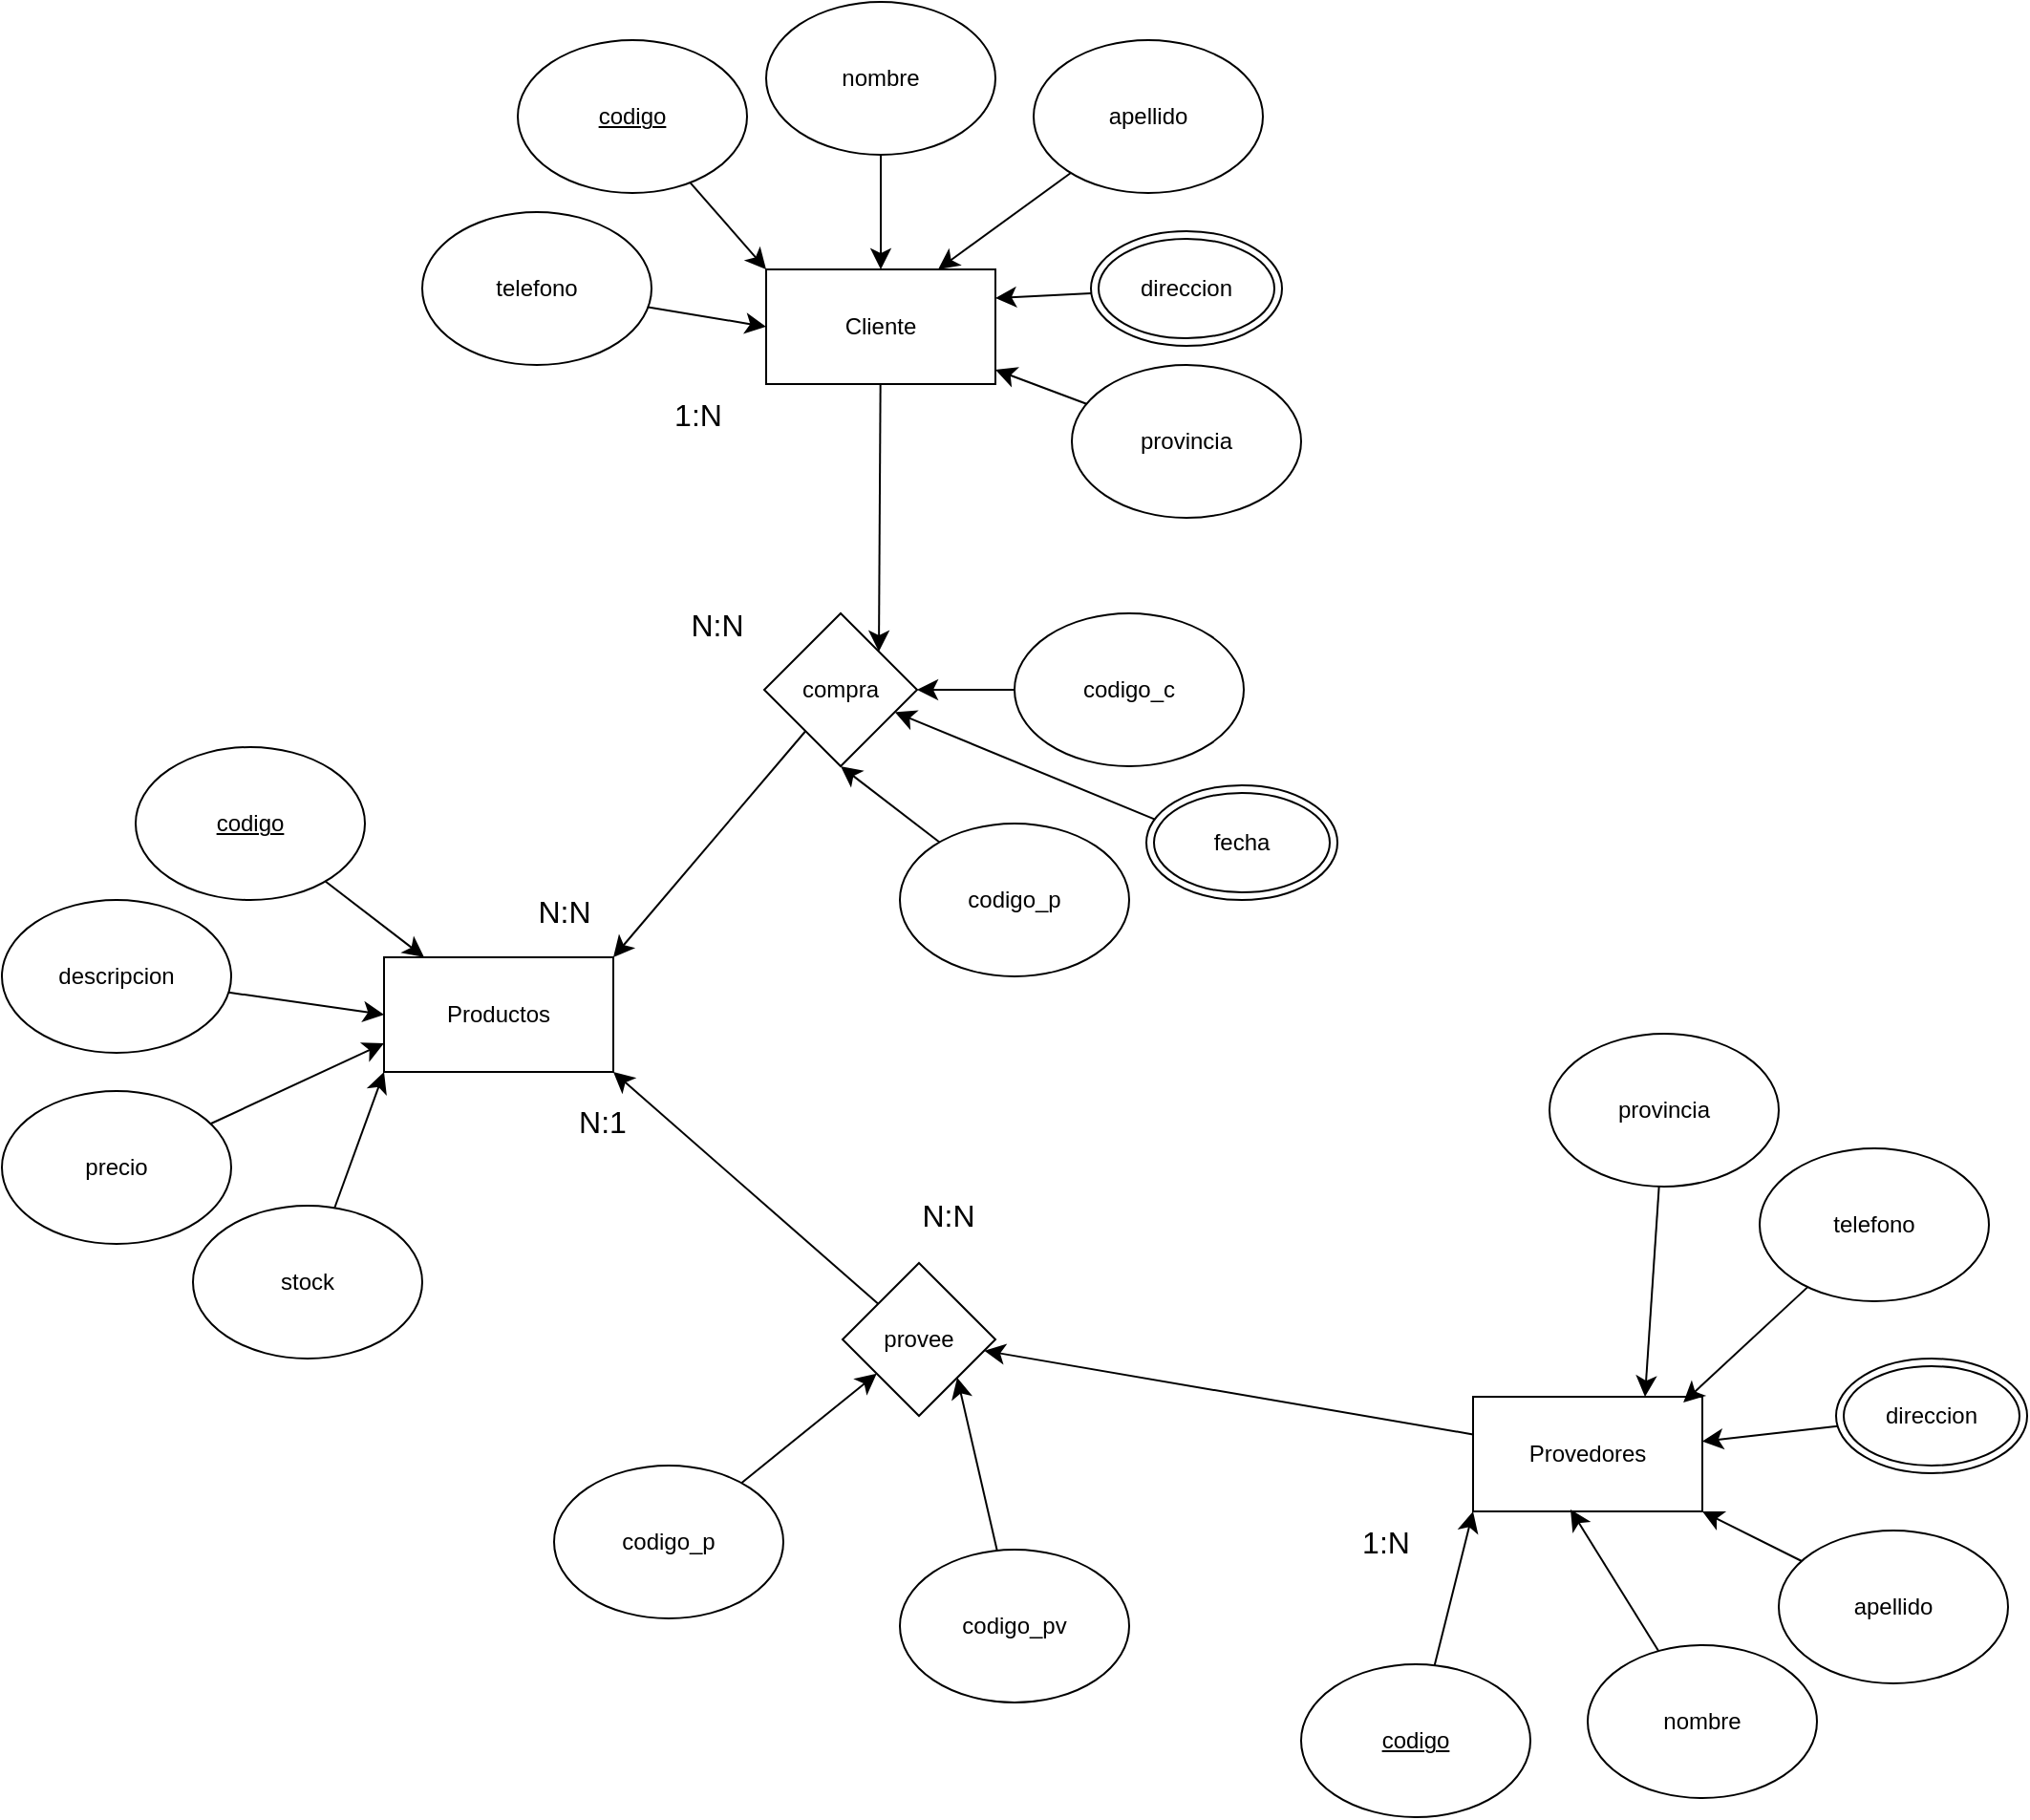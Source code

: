 <mxfile version="24.4.4" type="github">
  <diagram name="Page-1" id="xl90o_ncX3FtT9oaAQV7">
    <mxGraphModel dx="2300" dy="1937" grid="1" gridSize="10" guides="1" tooltips="1" connect="1" arrows="1" fold="1" page="0" pageScale="1" pageWidth="850" pageHeight="1100" math="0" shadow="0">
      <root>
        <mxCell id="0" />
        <mxCell id="1" parent="0" />
        <mxCell id="ApS_2ez4Vpegle8OtIUS-1" value="Productos" style="rounded=0;whiteSpace=wrap;html=1;gradientColor=none;" parent="1" vertex="1">
          <mxGeometry x="-190" y="-170" width="120" height="60" as="geometry" />
        </mxCell>
        <mxCell id="ApS_2ez4Vpegle8OtIUS-43" value="" style="edgeStyle=none;curved=1;rounded=0;orthogonalLoop=1;jettySize=auto;html=1;fontSize=12;startSize=8;endSize=8;entryX=1;entryY=0;entryDx=0;entryDy=0;" parent="1" source="ApS_2ez4Vpegle8OtIUS-2" target="ApS_2ez4Vpegle8OtIUS-42" edge="1">
          <mxGeometry relative="1" as="geometry">
            <mxPoint x="130" y="-390" as="targetPoint" />
          </mxGeometry>
        </mxCell>
        <mxCell id="ApS_2ez4Vpegle8OtIUS-2" value="Cliente" style="rounded=0;whiteSpace=wrap;html=1;gradientColor=none;" parent="1" vertex="1">
          <mxGeometry x="10" y="-530" width="120" height="60" as="geometry" />
        </mxCell>
        <mxCell id="ApS_2ez4Vpegle8OtIUS-38" value="" style="edgeStyle=none;curved=1;rounded=0;orthogonalLoop=1;jettySize=auto;html=1;fontSize=12;startSize=8;endSize=8;" parent="1" source="ApS_2ez4Vpegle8OtIUS-3" target="ApS_2ez4Vpegle8OtIUS-37" edge="1">
          <mxGeometry relative="1" as="geometry" />
        </mxCell>
        <mxCell id="ApS_2ez4Vpegle8OtIUS-3" value="Provedores" style="rounded=0;whiteSpace=wrap;html=1;gradientColor=none;" parent="1" vertex="1">
          <mxGeometry x="380" y="60" width="120" height="60" as="geometry" />
        </mxCell>
        <mxCell id="ApS_2ez4Vpegle8OtIUS-10" style="edgeStyle=none;curved=1;rounded=0;orthogonalLoop=1;jettySize=auto;html=1;fontSize=12;startSize=8;endSize=8;" parent="1" source="ApS_2ez4Vpegle8OtIUS-4" target="ApS_2ez4Vpegle8OtIUS-1" edge="1">
          <mxGeometry relative="1" as="geometry" />
        </mxCell>
        <mxCell id="ApS_2ez4Vpegle8OtIUS-4" value="&lt;u&gt;codigo&lt;/u&gt;" style="ellipse;whiteSpace=wrap;html=1;" parent="1" vertex="1">
          <mxGeometry x="-320" y="-280" width="120" height="80" as="geometry" />
        </mxCell>
        <mxCell id="ApS_2ez4Vpegle8OtIUS-14" style="edgeStyle=none;curved=1;rounded=0;orthogonalLoop=1;jettySize=auto;html=1;entryX=0;entryY=0;entryDx=0;entryDy=0;fontSize=12;startSize=8;endSize=8;" parent="1" source="ApS_2ez4Vpegle8OtIUS-5" target="ApS_2ez4Vpegle8OtIUS-2" edge="1">
          <mxGeometry relative="1" as="geometry" />
        </mxCell>
        <mxCell id="ApS_2ez4Vpegle8OtIUS-5" value="&lt;u&gt;codigo&lt;/u&gt;" style="ellipse;whiteSpace=wrap;html=1;" parent="1" vertex="1">
          <mxGeometry x="-120" y="-650" width="120" height="80" as="geometry" />
        </mxCell>
        <mxCell id="ApS_2ez4Vpegle8OtIUS-25" style="edgeStyle=none;curved=1;rounded=0;orthogonalLoop=1;jettySize=auto;html=1;entryX=0;entryY=1;entryDx=0;entryDy=0;fontSize=12;startSize=8;endSize=8;" parent="1" source="ApS_2ez4Vpegle8OtIUS-6" target="ApS_2ez4Vpegle8OtIUS-3" edge="1">
          <mxGeometry relative="1" as="geometry" />
        </mxCell>
        <mxCell id="ApS_2ez4Vpegle8OtIUS-6" value="&lt;u&gt;codigo&lt;/u&gt;" style="ellipse;whiteSpace=wrap;html=1;" parent="1" vertex="1">
          <mxGeometry x="290" y="200" width="120" height="80" as="geometry" />
        </mxCell>
        <mxCell id="ApS_2ez4Vpegle8OtIUS-11" style="edgeStyle=none;curved=1;rounded=0;orthogonalLoop=1;jettySize=auto;html=1;entryX=0;entryY=0.5;entryDx=0;entryDy=0;fontSize=12;startSize=8;endSize=8;" parent="1" source="ApS_2ez4Vpegle8OtIUS-7" target="ApS_2ez4Vpegle8OtIUS-1" edge="1">
          <mxGeometry relative="1" as="geometry" />
        </mxCell>
        <mxCell id="ApS_2ez4Vpegle8OtIUS-7" value="descripcion" style="ellipse;whiteSpace=wrap;html=1;" parent="1" vertex="1">
          <mxGeometry x="-390" y="-200" width="120" height="80" as="geometry" />
        </mxCell>
        <mxCell id="ApS_2ez4Vpegle8OtIUS-12" style="edgeStyle=none;curved=1;rounded=0;orthogonalLoop=1;jettySize=auto;html=1;entryX=0;entryY=0.75;entryDx=0;entryDy=0;fontSize=12;startSize=8;endSize=8;" parent="1" source="ApS_2ez4Vpegle8OtIUS-8" target="ApS_2ez4Vpegle8OtIUS-1" edge="1">
          <mxGeometry relative="1" as="geometry" />
        </mxCell>
        <mxCell id="ApS_2ez4Vpegle8OtIUS-8" value="precio" style="ellipse;whiteSpace=wrap;html=1;" parent="1" vertex="1">
          <mxGeometry x="-390" y="-100" width="120" height="80" as="geometry" />
        </mxCell>
        <mxCell id="ApS_2ez4Vpegle8OtIUS-13" style="edgeStyle=none;curved=1;rounded=0;orthogonalLoop=1;jettySize=auto;html=1;entryX=0;entryY=1;entryDx=0;entryDy=0;fontSize=12;startSize=8;endSize=8;" parent="1" source="ApS_2ez4Vpegle8OtIUS-9" target="ApS_2ez4Vpegle8OtIUS-1" edge="1">
          <mxGeometry relative="1" as="geometry" />
        </mxCell>
        <mxCell id="ApS_2ez4Vpegle8OtIUS-9" value="stock" style="ellipse;whiteSpace=wrap;html=1;" parent="1" vertex="1">
          <mxGeometry x="-290" y="-40" width="120" height="80" as="geometry" />
        </mxCell>
        <mxCell id="ApS_2ez4Vpegle8OtIUS-16" style="edgeStyle=none;curved=1;rounded=0;orthogonalLoop=1;jettySize=auto;html=1;entryX=0.5;entryY=0;entryDx=0;entryDy=0;fontSize=12;startSize=8;endSize=8;" parent="1" source="ApS_2ez4Vpegle8OtIUS-15" target="ApS_2ez4Vpegle8OtIUS-2" edge="1">
          <mxGeometry relative="1" as="geometry" />
        </mxCell>
        <mxCell id="ApS_2ez4Vpegle8OtIUS-15" value="nombre" style="ellipse;whiteSpace=wrap;html=1;" parent="1" vertex="1">
          <mxGeometry x="10" y="-670" width="120" height="80" as="geometry" />
        </mxCell>
        <mxCell id="ApS_2ez4Vpegle8OtIUS-18" style="edgeStyle=none;curved=1;rounded=0;orthogonalLoop=1;jettySize=auto;html=1;entryX=0.75;entryY=0;entryDx=0;entryDy=0;fontSize=12;startSize=8;endSize=8;" parent="1" source="ApS_2ez4Vpegle8OtIUS-17" target="ApS_2ez4Vpegle8OtIUS-2" edge="1">
          <mxGeometry relative="1" as="geometry" />
        </mxCell>
        <mxCell id="ApS_2ez4Vpegle8OtIUS-17" value="apellido" style="ellipse;whiteSpace=wrap;html=1;" parent="1" vertex="1">
          <mxGeometry x="150" y="-650" width="120" height="80" as="geometry" />
        </mxCell>
        <mxCell id="ApS_2ez4Vpegle8OtIUS-20" style="edgeStyle=none;curved=1;rounded=0;orthogonalLoop=1;jettySize=auto;html=1;entryX=1;entryY=0.25;entryDx=0;entryDy=0;fontSize=12;startSize=8;endSize=8;" parent="1" source="ApS_2ez4Vpegle8OtIUS-19" target="ApS_2ez4Vpegle8OtIUS-2" edge="1">
          <mxGeometry relative="1" as="geometry" />
        </mxCell>
        <mxCell id="ApS_2ez4Vpegle8OtIUS-19" value="direccion" style="ellipse;shape=doubleEllipse;whiteSpace=wrap;html=1;" parent="1" vertex="1">
          <mxGeometry x="180" y="-550" width="100" height="60" as="geometry" />
        </mxCell>
        <mxCell id="ApS_2ez4Vpegle8OtIUS-22" style="edgeStyle=none;curved=1;rounded=0;orthogonalLoop=1;jettySize=auto;html=1;fontSize=12;startSize=8;endSize=8;" parent="1" source="ApS_2ez4Vpegle8OtIUS-21" target="ApS_2ez4Vpegle8OtIUS-2" edge="1">
          <mxGeometry relative="1" as="geometry" />
        </mxCell>
        <mxCell id="ApS_2ez4Vpegle8OtIUS-21" value="provincia" style="ellipse;whiteSpace=wrap;html=1;" parent="1" vertex="1">
          <mxGeometry x="170" y="-480" width="120" height="80" as="geometry" />
        </mxCell>
        <mxCell id="ApS_2ez4Vpegle8OtIUS-24" style="edgeStyle=none;curved=1;rounded=0;orthogonalLoop=1;jettySize=auto;html=1;entryX=0;entryY=0.5;entryDx=0;entryDy=0;fontSize=12;startSize=8;endSize=8;" parent="1" source="ApS_2ez4Vpegle8OtIUS-23" target="ApS_2ez4Vpegle8OtIUS-2" edge="1">
          <mxGeometry relative="1" as="geometry" />
        </mxCell>
        <mxCell id="ApS_2ez4Vpegle8OtIUS-23" value="telefono" style="ellipse;whiteSpace=wrap;html=1;" parent="1" vertex="1">
          <mxGeometry x="-170" y="-560" width="120" height="80" as="geometry" />
        </mxCell>
        <mxCell id="ApS_2ez4Vpegle8OtIUS-26" value="nombre" style="ellipse;whiteSpace=wrap;html=1;" parent="1" vertex="1">
          <mxGeometry x="440" y="190" width="120" height="80" as="geometry" />
        </mxCell>
        <mxCell id="ApS_2ez4Vpegle8OtIUS-27" style="edgeStyle=none;curved=1;rounded=0;orthogonalLoop=1;jettySize=auto;html=1;entryX=0.425;entryY=0.983;entryDx=0;entryDy=0;entryPerimeter=0;fontSize=12;startSize=8;endSize=8;" parent="1" source="ApS_2ez4Vpegle8OtIUS-26" target="ApS_2ez4Vpegle8OtIUS-3" edge="1">
          <mxGeometry relative="1" as="geometry" />
        </mxCell>
        <mxCell id="ApS_2ez4Vpegle8OtIUS-29" style="edgeStyle=none;curved=1;rounded=0;orthogonalLoop=1;jettySize=auto;html=1;fontSize=12;startSize=8;endSize=8;" parent="1" source="ApS_2ez4Vpegle8OtIUS-28" target="ApS_2ez4Vpegle8OtIUS-3" edge="1">
          <mxGeometry relative="1" as="geometry" />
        </mxCell>
        <mxCell id="ApS_2ez4Vpegle8OtIUS-28" value="apellido" style="ellipse;whiteSpace=wrap;html=1;" parent="1" vertex="1">
          <mxGeometry x="540" y="130" width="120" height="80" as="geometry" />
        </mxCell>
        <mxCell id="ApS_2ez4Vpegle8OtIUS-35" style="edgeStyle=none;curved=1;rounded=0;orthogonalLoop=1;jettySize=auto;html=1;fontSize=12;startSize=8;endSize=8;" parent="1" source="ApS_2ez4Vpegle8OtIUS-31" target="ApS_2ez4Vpegle8OtIUS-3" edge="1">
          <mxGeometry relative="1" as="geometry" />
        </mxCell>
        <mxCell id="ApS_2ez4Vpegle8OtIUS-31" value="direccion" style="ellipse;shape=doubleEllipse;whiteSpace=wrap;html=1;" parent="1" vertex="1">
          <mxGeometry x="570" y="40" width="100" height="60" as="geometry" />
        </mxCell>
        <mxCell id="ApS_2ez4Vpegle8OtIUS-33" value="telefono" style="ellipse;whiteSpace=wrap;html=1;" parent="1" vertex="1">
          <mxGeometry x="530" y="-70" width="120" height="80" as="geometry" />
        </mxCell>
        <mxCell id="ApS_2ez4Vpegle8OtIUS-34" style="edgeStyle=none;curved=1;rounded=0;orthogonalLoop=1;jettySize=auto;html=1;entryX=0.917;entryY=0.05;entryDx=0;entryDy=0;entryPerimeter=0;fontSize=12;startSize=8;endSize=8;" parent="1" source="ApS_2ez4Vpegle8OtIUS-33" target="ApS_2ez4Vpegle8OtIUS-3" edge="1">
          <mxGeometry relative="1" as="geometry" />
        </mxCell>
        <mxCell id="ApS_2ez4Vpegle8OtIUS-41" style="edgeStyle=none;curved=1;rounded=0;orthogonalLoop=1;jettySize=auto;html=1;entryX=1;entryY=1;entryDx=0;entryDy=0;fontSize=12;startSize=8;endSize=8;" parent="1" source="ApS_2ez4Vpegle8OtIUS-37" target="ApS_2ez4Vpegle8OtIUS-1" edge="1">
          <mxGeometry relative="1" as="geometry" />
        </mxCell>
        <mxCell id="ApS_2ez4Vpegle8OtIUS-37" value="provee" style="rhombus;whiteSpace=wrap;html=1;rounded=0;gradientColor=none;" parent="1" vertex="1">
          <mxGeometry x="50" y="-10" width="80" height="80" as="geometry" />
        </mxCell>
        <mxCell id="ApS_2ez4Vpegle8OtIUS-40" style="edgeStyle=none;curved=1;rounded=0;orthogonalLoop=1;jettySize=auto;html=1;entryX=0.75;entryY=0;entryDx=0;entryDy=0;fontSize=12;startSize=8;endSize=8;" parent="1" source="ApS_2ez4Vpegle8OtIUS-39" target="ApS_2ez4Vpegle8OtIUS-3" edge="1">
          <mxGeometry relative="1" as="geometry" />
        </mxCell>
        <mxCell id="ApS_2ez4Vpegle8OtIUS-39" value="provincia" style="ellipse;whiteSpace=wrap;html=1;" parent="1" vertex="1">
          <mxGeometry x="420" y="-130" width="120" height="80" as="geometry" />
        </mxCell>
        <mxCell id="ApS_2ez4Vpegle8OtIUS-44" style="edgeStyle=none;curved=1;rounded=0;orthogonalLoop=1;jettySize=auto;html=1;entryX=1;entryY=0;entryDx=0;entryDy=0;fontSize=12;startSize=8;endSize=8;" parent="1" source="ApS_2ez4Vpegle8OtIUS-42" target="ApS_2ez4Vpegle8OtIUS-1" edge="1">
          <mxGeometry relative="1" as="geometry" />
        </mxCell>
        <mxCell id="ApS_2ez4Vpegle8OtIUS-42" value="compra" style="rhombus;whiteSpace=wrap;html=1;rounded=0;gradientColor=none;" parent="1" vertex="1">
          <mxGeometry x="9" y="-350" width="80" height="80" as="geometry" />
        </mxCell>
        <mxCell id="ApS_2ez4Vpegle8OtIUS-45" value="1:N" style="text;html=1;align=center;verticalAlign=middle;resizable=0;points=[];autosize=1;strokeColor=none;fillColor=none;fontSize=16;" parent="1" vertex="1">
          <mxGeometry x="-51" y="-469" width="50" height="30" as="geometry" />
        </mxCell>
        <mxCell id="ApS_2ez4Vpegle8OtIUS-46" value="N:N" style="text;html=1;align=center;verticalAlign=middle;resizable=0;points=[];autosize=1;strokeColor=none;fillColor=none;fontSize=16;" parent="1" vertex="1">
          <mxGeometry x="-121" y="-209" width="50" height="30" as="geometry" />
        </mxCell>
        <mxCell id="ApS_2ez4Vpegle8OtIUS-47" value="N:N" style="text;html=1;align=center;verticalAlign=middle;resizable=0;points=[];autosize=1;strokeColor=none;fillColor=none;fontSize=16;" parent="1" vertex="1">
          <mxGeometry x="-41" y="-359" width="50" height="30" as="geometry" />
        </mxCell>
        <mxCell id="ApS_2ez4Vpegle8OtIUS-51" style="edgeStyle=none;curved=1;rounded=0;orthogonalLoop=1;jettySize=auto;html=1;entryX=1;entryY=0.5;entryDx=0;entryDy=0;fontSize=12;startSize=8;endSize=8;" parent="1" source="ApS_2ez4Vpegle8OtIUS-48" target="ApS_2ez4Vpegle8OtIUS-42" edge="1">
          <mxGeometry relative="1" as="geometry" />
        </mxCell>
        <mxCell id="ApS_2ez4Vpegle8OtIUS-48" value="codigo_c" style="ellipse;whiteSpace=wrap;html=1;" parent="1" vertex="1">
          <mxGeometry x="140" y="-350" width="120" height="80" as="geometry" />
        </mxCell>
        <mxCell id="ApS_2ez4Vpegle8OtIUS-50" style="edgeStyle=none;curved=1;rounded=0;orthogonalLoop=1;jettySize=auto;html=1;entryX=0.5;entryY=1;entryDx=0;entryDy=0;fontSize=12;startSize=8;endSize=8;" parent="1" source="ApS_2ez4Vpegle8OtIUS-49" target="ApS_2ez4Vpegle8OtIUS-42" edge="1">
          <mxGeometry relative="1" as="geometry" />
        </mxCell>
        <mxCell id="ApS_2ez4Vpegle8OtIUS-49" value="codigo_p" style="ellipse;whiteSpace=wrap;html=1;" parent="1" vertex="1">
          <mxGeometry x="80" y="-240" width="120" height="80" as="geometry" />
        </mxCell>
        <mxCell id="ApS_2ez4Vpegle8OtIUS-53" style="edgeStyle=none;curved=1;rounded=0;orthogonalLoop=1;jettySize=auto;html=1;fontSize=12;startSize=8;endSize=8;" parent="1" target="ApS_2ez4Vpegle8OtIUS-42" edge="1">
          <mxGeometry relative="1" as="geometry">
            <mxPoint x="218.907" y="-239.971" as="sourcePoint" />
          </mxGeometry>
        </mxCell>
        <mxCell id="ApS_2ez4Vpegle8OtIUS-54" value="1:N" style="text;html=1;align=center;verticalAlign=middle;resizable=0;points=[];autosize=1;strokeColor=none;fillColor=none;fontSize=16;" parent="1" vertex="1">
          <mxGeometry x="309" y="121" width="50" height="30" as="geometry" />
        </mxCell>
        <mxCell id="ApS_2ez4Vpegle8OtIUS-55" value="N:1" style="text;html=1;align=center;verticalAlign=middle;resizable=0;points=[];autosize=1;strokeColor=none;fillColor=none;fontSize=16;" parent="1" vertex="1">
          <mxGeometry x="-101" y="-99" width="50" height="30" as="geometry" />
        </mxCell>
        <mxCell id="ApS_2ez4Vpegle8OtIUS-56" value="N:N" style="text;html=1;align=center;verticalAlign=middle;resizable=0;points=[];autosize=1;strokeColor=none;fillColor=none;fontSize=16;" parent="1" vertex="1">
          <mxGeometry x="80" y="-50" width="50" height="30" as="geometry" />
        </mxCell>
        <mxCell id="ApS_2ez4Vpegle8OtIUS-59" style="edgeStyle=none;curved=1;rounded=0;orthogonalLoop=1;jettySize=auto;html=1;fontSize=12;startSize=8;endSize=8;" parent="1" source="ApS_2ez4Vpegle8OtIUS-57" target="ApS_2ez4Vpegle8OtIUS-37" edge="1">
          <mxGeometry relative="1" as="geometry" />
        </mxCell>
        <mxCell id="ApS_2ez4Vpegle8OtIUS-57" value="codigo_p" style="ellipse;whiteSpace=wrap;html=1;" parent="1" vertex="1">
          <mxGeometry x="-101" y="96" width="120" height="80" as="geometry" />
        </mxCell>
        <mxCell id="ApS_2ez4Vpegle8OtIUS-61" style="edgeStyle=none;curved=1;rounded=0;orthogonalLoop=1;jettySize=auto;html=1;entryX=1;entryY=1;entryDx=0;entryDy=0;fontSize=12;startSize=8;endSize=8;" parent="1" source="ApS_2ez4Vpegle8OtIUS-60" target="ApS_2ez4Vpegle8OtIUS-37" edge="1">
          <mxGeometry relative="1" as="geometry" />
        </mxCell>
        <mxCell id="ApS_2ez4Vpegle8OtIUS-60" value="codigo_pv" style="ellipse;whiteSpace=wrap;html=1;" parent="1" vertex="1">
          <mxGeometry x="80" y="140" width="120" height="80" as="geometry" />
        </mxCell>
        <mxCell id="WVaNWI1iR3ceEIUaOsUi-2" value="fecha" style="ellipse;shape=doubleEllipse;whiteSpace=wrap;html=1;" vertex="1" parent="1">
          <mxGeometry x="209" y="-260" width="100" height="60" as="geometry" />
        </mxCell>
      </root>
    </mxGraphModel>
  </diagram>
</mxfile>
